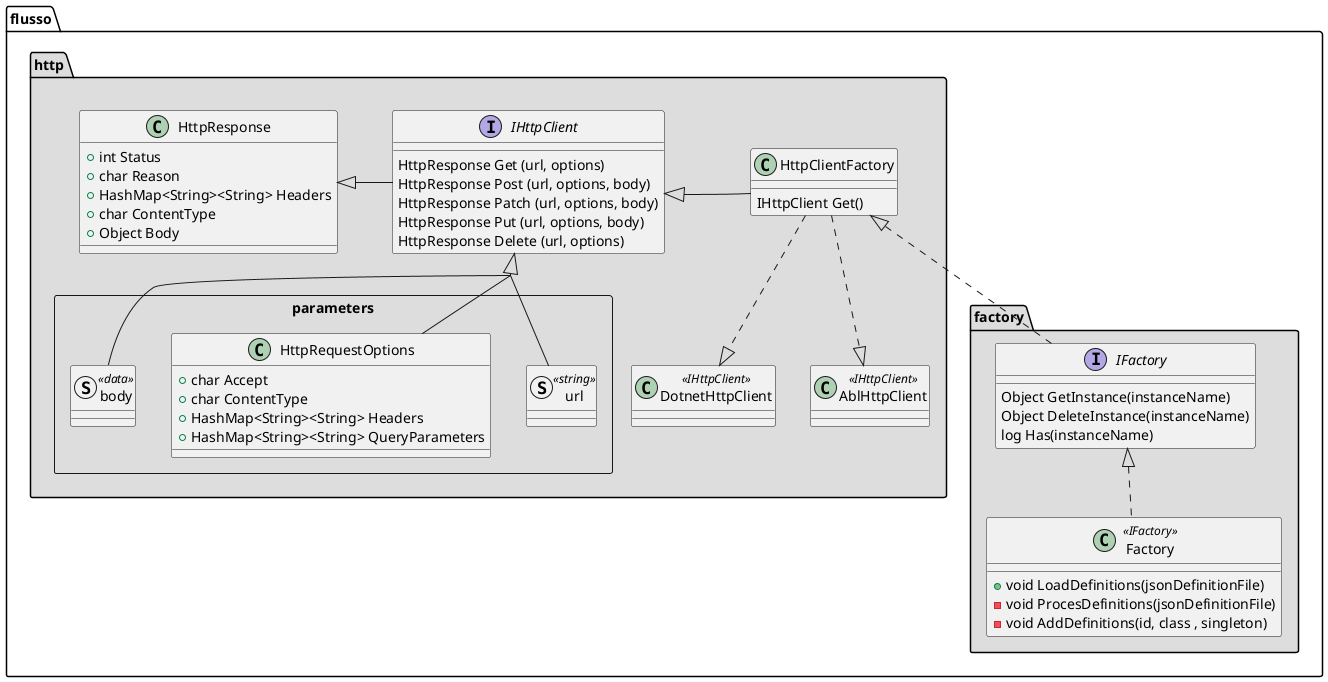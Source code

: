 @startuml

package "flusso.http" #DDDDDD {
class           HttpResponse {
  + int Status 
  + char Reason
  + HashMap<String><String> Headers
  + char ContentType
  + Object Body
}

IHttpClient -left-|> HttpResponse

interface       IHttpClient {
  HttpResponse Get (url, options)
  HttpResponse Post (url, options, body)
  HttpResponse Patch (url, options, body)
  HttpResponse Put (url, options, body)
  HttpResponse Delete (url, options)
}

package parameters <<Rectangle>> {
  skinparam groupInheritance 3
  struct          url  <<string>>
  class           HttpRequestOptions {
    + char Accept
    + char ContentType
    + HashMap<String><String> Headers
    + HashMap<String><String> QueryParameters
    
  }
  struct          body  <<data>>
}

IHttpClient <|-- url
IHttpClient <|-- HttpRequestOptions
IHttpClient <|-- body
IHttpClient <|.right. HttpClientFactory


class           HttpClientFactory {
  IHttpClient Get()
}
class           AblHttpClient  <<IHttpClient>>
class           DotnetHttpClient  <<IHttpClient>>

HttpClientFactory ..|> AblHttpClient
HttpClientFactory ..|> DotnetHttpClient

}

package "flusso.factory" #DDDDDD {
interface       IFactory {
  Object GetInstance(instanceName)
  Object DeleteInstance(instanceName)
  log Has(instanceName)
}
class           Factory  <<IFactory>> {
  +void LoadDefinitions(jsonDefinitionFile)
  -void ProcesDefinitions(jsonDefinitionFile)
  -void AddDefinitions(id, class , singleton)
}
IFactory            <|.. Factory
HttpClientFactory   <|.. IFactory 
}

@enduml

